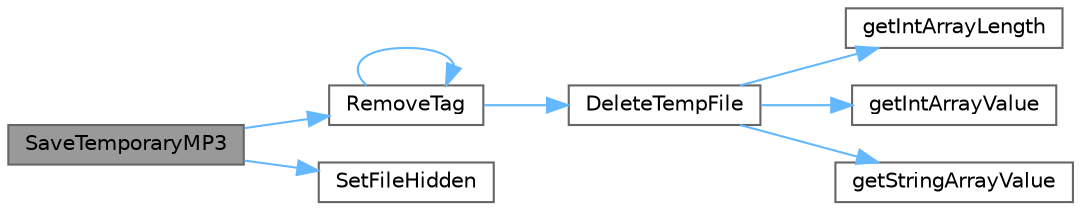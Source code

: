 digraph "SaveTemporaryMP3"
{
 // LATEX_PDF_SIZE
  bgcolor="transparent";
  edge [fontname=Helvetica,fontsize=10,labelfontname=Helvetica,labelfontsize=10];
  node [fontname=Helvetica,fontsize=10,shape=box,height=0.2,width=0.4];
  rankdir="LR";
  Node1 [id="Node000001",label="SaveTemporaryMP3",height=0.2,width=0.4,color="gray40", fillcolor="grey60", style="filled", fontcolor="black",tooltip=" "];
  Node1 -> Node2 [id="edge8_Node000001_Node000002",color="steelblue1",style="solid",tooltip=" "];
  Node2 [id="Node000002",label="RemoveTag",height=0.2,width=0.4,color="grey40", fillcolor="white", style="filled",URL="$file_manager_8cpp.html#ad55f46581d81a52cb1dda780833bf687",tooltip=" "];
  Node2 -> Node3 [id="edge9_Node000002_Node000003",color="steelblue1",style="solid",tooltip=" "];
  Node3 [id="Node000003",label="DeleteTempFile",height=0.2,width=0.4,color="grey40", fillcolor="white", style="filled",URL="$file_manager_8cpp.html#ab5e94040b110d1f6ce242bc146dd907a",tooltip=" "];
  Node3 -> Node4 [id="edge10_Node000003_Node000004",color="steelblue1",style="solid",tooltip=" "];
  Node4 [id="Node000004",label="getIntArrayLength",height=0.2,width=0.4,color="grey40", fillcolor="white", style="filled",URL="$dynamic_array_8cpp.html#a72f77dc17158db19cf48394ee69d34e7",tooltip=" "];
  Node3 -> Node5 [id="edge11_Node000003_Node000005",color="steelblue1",style="solid",tooltip=" "];
  Node5 [id="Node000005",label="getIntArrayValue",height=0.2,width=0.4,color="grey40", fillcolor="white", style="filled",URL="$dynamic_array_8cpp.html#af1342933a39b755287cd8a7d017ce715",tooltip=" "];
  Node3 -> Node6 [id="edge12_Node000003_Node000006",color="steelblue1",style="solid",tooltip=" "];
  Node6 [id="Node000006",label="getStringArrayValue",height=0.2,width=0.4,color="grey40", fillcolor="white", style="filled",URL="$dynamic_array_8cpp.html#a5921838065e1c0e27a510ea32a5941db",tooltip=" "];
  Node2 -> Node2 [id="edge13_Node000002_Node000002",color="steelblue1",style="solid",tooltip=" "];
  Node1 -> Node7 [id="edge14_Node000001_Node000007",color="steelblue1",style="solid",tooltip=" "];
  Node7 [id="Node000007",label="SetFileHidden",height=0.2,width=0.4,color="grey40", fillcolor="white", style="filled",URL="$file_manager_8cpp.html#ae5a0c844e53d1566adcca2543819fa4a",tooltip=" "];
}
